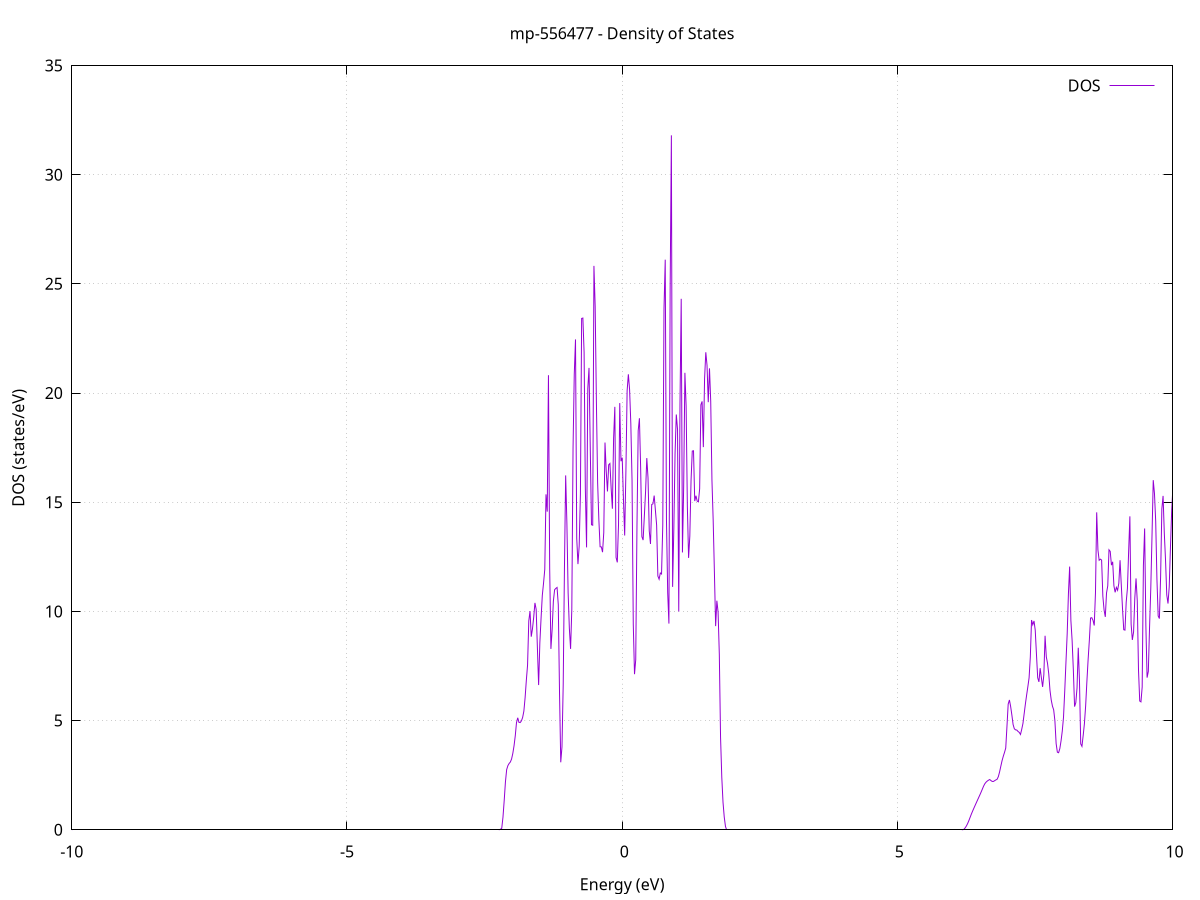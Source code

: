 set title 'mp-556477 - Density of States'
set xlabel 'Energy (eV)'
set ylabel 'DOS (states/eV)'
set grid
set xrange [-10:10]
set yrange [0:34.982]
set xzeroaxis lt -1
set terminal png size 800,600
set output 'mp-556477_dos_gnuplot.png'
plot '-' using 1:2 with lines title 'DOS'
-24.523100 0.000000
-24.500800 0.000000
-24.478500 0.000000
-24.456100 0.000000
-24.433800 0.000000
-24.411500 0.000000
-24.389100 0.000000
-24.366800 0.000000
-24.344500 0.000000
-24.322100 0.000000
-24.299800 0.000000
-24.277400 0.000000
-24.255100 0.000000
-24.232800 0.000000
-24.210400 0.000000
-24.188100 0.000000
-24.165800 0.000000
-24.143400 0.000000
-24.121100 0.000000
-24.098800 0.000000
-24.076400 0.000000
-24.054100 0.000000
-24.031800 0.000000
-24.009400 0.000000
-23.987100 0.000000
-23.964700 0.000000
-23.942400 0.000000
-23.920100 0.000000
-23.897700 0.000000
-23.875400 0.000000
-23.853100 0.000000
-23.830700 0.000000
-23.808400 0.000000
-23.786100 0.000000
-23.763700 0.000000
-23.741400 0.000000
-23.719100 0.000000
-23.696700 0.000000
-23.674400 0.000000
-23.652100 0.000000
-23.629700 0.000000
-23.607400 0.000000
-23.585000 0.000000
-23.562700 0.000000
-23.540400 0.000000
-23.518000 0.000000
-23.495700 0.000000
-23.473400 0.000000
-23.451000 0.000000
-23.428700 0.000000
-23.406400 0.000000
-23.384000 0.000000
-23.361700 0.000000
-23.339400 0.000000
-23.317000 0.000000
-23.294700 0.000000
-23.272300 0.000000
-23.250000 0.000000
-23.227700 0.000000
-23.205300 0.000000
-23.183000 0.000000
-23.160700 0.000000
-23.138300 0.000000
-23.116000 0.000000
-23.093700 0.000000
-23.071300 0.000000
-23.049000 0.000000
-23.026700 0.000000
-23.004300 0.000000
-22.982000 0.000000
-22.959700 0.000000
-22.937300 0.000000
-22.915000 0.000000
-22.892600 0.000000
-22.870300 0.000000
-22.848000 0.000000
-22.825600 0.000000
-22.803300 0.000000
-22.781000 0.000000
-22.758600 0.000000
-22.736300 0.000000
-22.714000 0.000000
-22.691600 0.000000
-22.669300 0.000000
-22.647000 0.000000
-22.624600 0.000000
-22.602300 0.000000
-22.579900 0.000000
-22.557600 0.000000
-22.535300 0.000000
-22.512900 0.000000
-22.490600 0.006600
-22.468300 0.950700
-22.445900 2.901500
-22.423600 5.218800
-22.401300 7.810200
-22.378900 22.354100
-22.356600 14.166100
-22.334300 9.086400
-22.311900 21.279000
-22.289600 14.607600
-22.267300 26.260300
-22.244900 40.705800
-22.222600 47.065300
-22.200200 30.784200
-22.177900 31.947600
-22.155600 23.009500
-22.133200 29.158300
-22.110900 32.478300
-22.088600 19.461900
-22.066200 21.073900
-22.043900 23.559400
-22.021600 33.301600
-21.999200 26.562700
-21.976900 18.171100
-21.954600 31.467100
-21.932200 33.101900
-21.909900 31.396600
-21.887600 61.122200
-21.865200 58.449500
-21.842900 44.561400
-21.820500 43.727200
-21.798200 45.211500
-21.775900 66.379100
-21.753500 76.207600
-21.731200 53.858900
-21.708900 67.403800
-21.686500 50.899300
-21.664200 108.742000
-21.641900 91.226300
-21.619500 47.571400
-21.597200 55.044000
-21.574900 12.003500
-21.552500 11.660100
-21.530200 11.661100
-21.507800 11.662800
-21.485500 11.665400
-21.463200 6.091400
-21.440800 0.000000
-21.418500 0.000000
-21.396200 0.000000
-21.373800 0.000000
-21.351500 0.000000
-21.329200 0.000000
-21.306800 0.000000
-21.284500 0.000000
-21.262200 0.000000
-21.239800 0.000000
-21.217500 0.000000
-21.195200 0.000000
-21.172800 0.000000
-21.150500 0.000000
-21.128100 0.000000
-21.105800 0.000000
-21.083500 0.000000
-21.061100 0.000000
-21.038800 0.000000
-21.016500 0.000000
-20.994100 0.000000
-20.971800 0.000000
-20.949500 0.000000
-20.927100 0.000000
-20.904800 0.000000
-20.882500 0.000000
-20.860100 0.000000
-20.837800 0.000000
-20.815400 0.000000
-20.793100 0.000000
-20.770800 0.000000
-20.748400 0.000000
-20.726100 0.000000
-20.703800 0.000000
-20.681400 0.000000
-20.659100 0.000000
-20.636800 0.000000
-20.614400 0.000000
-20.592100 0.000000
-20.569800 0.000000
-20.547400 0.000000
-20.525100 0.000000
-20.502800 0.000000
-20.480400 0.000000
-20.458100 0.000000
-20.435700 0.000000
-20.413400 0.000000
-20.391100 0.000000
-20.368700 0.000000
-20.346400 0.000000
-20.324100 0.000000
-20.301700 0.000000
-20.279400 0.000000
-20.257100 0.000000
-20.234700 0.000000
-20.212400 0.000000
-20.190100 0.000000
-20.167700 0.000000
-20.145400 0.000000
-20.123000 0.000000
-20.100700 0.000000
-20.078400 0.000000
-20.056000 0.000000
-20.033700 0.000000
-20.011400 0.000000
-19.989000 0.000000
-19.966700 0.000000
-19.944400 0.000000
-19.922000 0.000000
-19.899700 0.000000
-19.877400 0.000000
-19.855000 0.000000
-19.832700 0.000000
-19.810400 0.000000
-19.788000 0.000000
-19.765700 0.000000
-19.743300 0.000000
-19.721000 0.000000
-19.698700 0.000000
-19.676300 0.000000
-19.654000 0.000000
-19.631700 0.000000
-19.609300 0.000000
-19.587000 0.000000
-19.564700 0.000000
-19.542300 0.000000
-19.520000 0.000000
-19.497700 0.000000
-19.475300 0.000000
-19.453000 0.000000
-19.430600 0.000000
-19.408300 0.000000
-19.386000 0.000000
-19.363600 0.000000
-19.341300 0.000000
-19.319000 0.000000
-19.296600 0.000000
-19.274300 0.000000
-19.252000 0.000000
-19.229600 0.000000
-19.207300 0.000000
-19.185000 0.000000
-19.162600 0.000000
-19.140300 0.000000
-19.118000 0.000000
-19.095600 0.000000
-19.073300 0.000000
-19.050900 0.000000
-19.028600 0.000000
-19.006300 0.000000
-18.983900 0.000000
-18.961600 0.000000
-18.939300 0.000000
-18.916900 0.000000
-18.894600 0.000000
-18.872300 0.000000
-18.849900 0.000000
-18.827600 0.000000
-18.805300 0.000000
-18.782900 0.000000
-18.760600 0.000000
-18.738300 0.000000
-18.715900 0.000000
-18.693600 0.000000
-18.671200 0.000000
-18.648900 0.000000
-18.626600 0.000000
-18.604200 0.000000
-18.581900 0.000000
-18.559600 0.000000
-18.537200 0.000000
-18.514900 0.000000
-18.492600 0.000000
-18.470200 0.000000
-18.447900 0.000000
-18.425600 0.000000
-18.403200 0.000000
-18.380900 0.000000
-18.358500 0.000000
-18.336200 0.000000
-18.313900 0.000000
-18.291500 0.000000
-18.269200 0.000000
-18.246900 0.000000
-18.224500 0.000000
-18.202200 0.000000
-18.179900 0.000000
-18.157500 0.000000
-18.135200 0.000000
-18.112900 0.000000
-18.090500 0.000000
-18.068200 0.000000
-18.045900 0.000000
-18.023500 0.000000
-18.001200 0.000000
-17.978800 0.000000
-17.956500 0.000000
-17.934200 0.000000
-17.911800 0.000000
-17.889500 0.000000
-17.867200 0.000000
-17.844800 0.000000
-17.822500 0.000000
-17.800200 0.000000
-17.777800 0.000000
-17.755500 0.000000
-17.733200 0.000000
-17.710800 0.000000
-17.688500 0.000000
-17.666100 0.000000
-17.643800 0.000000
-17.621500 0.000000
-17.599100 0.000000
-17.576800 0.000000
-17.554500 0.000000
-17.532100 0.000000
-17.509800 0.000000
-17.487500 0.000000
-17.465100 0.000000
-17.442800 0.000000
-17.420500 0.000000
-17.398100 0.000000
-17.375800 0.000000
-17.353500 0.000000
-17.331100 0.000000
-17.308800 0.000000
-17.286400 0.000000
-17.264100 0.000000
-17.241800 0.000000
-17.219400 0.000000
-17.197100 0.000000
-17.174800 0.000000
-17.152400 0.000000
-17.130100 0.000000
-17.107800 0.000000
-17.085400 0.000000
-17.063100 0.000000
-17.040800 0.000000
-17.018400 0.000000
-16.996100 0.000000
-16.973700 0.000000
-16.951400 0.000000
-16.929100 0.000000
-16.906700 0.000000
-16.884400 0.000000
-16.862100 0.000000
-16.839700 0.000000
-16.817400 0.000000
-16.795100 0.000000
-16.772700 0.000000
-16.750400 0.000000
-16.728100 0.000000
-16.705700 0.000000
-16.683400 0.000000
-16.661100 0.000000
-16.638700 0.000000
-16.616400 0.000000
-16.594000 0.000000
-16.571700 0.000000
-16.549400 0.000000
-16.527000 0.000000
-16.504700 0.000000
-16.482400 0.000000
-16.460000 0.000000
-16.437700 0.000000
-16.415400 0.000000
-16.393000 0.000000
-16.370700 0.000000
-16.348400 0.000000
-16.326000 0.000000
-16.303700 0.000000
-16.281300 0.000000
-16.259000 0.000000
-16.236700 0.000000
-16.214300 0.000000
-16.192000 0.000000
-16.169700 0.000000
-16.147300 0.000000
-16.125000 0.000000
-16.102700 0.000000
-16.080300 0.000000
-16.058000 0.000000
-16.035700 0.000000
-16.013300 0.000000
-15.991000 0.000000
-15.968700 0.000000
-15.946300 0.000000
-15.924000 0.000000
-15.901600 0.000000
-15.879300 0.000000
-15.857000 0.000000
-15.834600 0.000000
-15.812300 0.000000
-15.790000 0.000000
-15.767600 0.000000
-15.745300 0.000000
-15.723000 0.000000
-15.700600 0.000000
-15.678300 0.000000
-15.656000 0.000000
-15.633600 0.000000
-15.611300 0.000000
-15.589000 0.000000
-15.566600 0.000000
-15.544300 0.000000
-15.521900 0.000000
-15.499600 0.000000
-15.477300 0.000000
-15.454900 0.000000
-15.432600 0.000000
-15.410300 0.000000
-15.387900 0.000000
-15.365600 0.000000
-15.343300 0.000000
-15.320900 0.000000
-15.298600 0.000000
-15.276300 0.000000
-15.253900 0.000000
-15.231600 0.000000
-15.209200 0.000000
-15.186900 0.000000
-15.164600 0.000000
-15.142200 0.000000
-15.119900 0.000000
-15.097600 0.000000
-15.075200 0.000000
-15.052900 0.000000
-15.030600 0.000000
-15.008200 0.000000
-14.985900 0.000000
-14.963600 0.000000
-14.941200 0.000000
-14.918900 0.000100
-14.896600 0.016200
-14.874200 0.058500
-14.851900 0.127300
-14.829500 0.222500
-14.807200 0.335200
-14.784900 0.443100
-14.762500 0.546200
-14.740200 0.650400
-14.717900 0.759500
-14.695500 0.873600
-14.673200 0.997000
-14.650900 1.141800
-14.628500 1.307200
-14.606200 1.458400
-14.583900 1.579600
-14.561500 1.676900
-14.539200 1.820500
-14.516800 1.958700
-14.494500 2.091200
-14.472200 2.222000
-14.449800 2.349500
-14.427500 2.453500
-14.405200 2.470400
-14.382800 2.487000
-14.360500 2.517300
-14.338200 2.593200
-14.315800 2.712200
-14.293500 2.873900
-14.271200 3.095500
-14.248800 3.394800
-14.226500 4.173700
-14.204200 4.782400
-14.181800 5.374700
-14.159500 6.137100
-14.137100 6.964300
-14.114800 7.795200
-14.092500 12.009200
-14.070100 19.910800
-14.047800 9.314600
-14.025500 7.621000
-14.003100 9.348400
-13.980800 11.264100
-13.958500 14.301900
-13.936100 21.011600
-13.913800 12.138600
-13.891500 12.052300
-13.869100 17.532500
-13.846800 21.306800
-13.824400 18.087100
-13.802100 12.457500
-13.779800 10.376700
-13.757400 9.694500
-13.735100 11.950200
-13.712800 13.081500
-13.690400 12.137300
-13.668100 18.407900
-13.645800 24.619400
-13.623400 36.569900
-13.601100 13.441200
-13.578800 15.921300
-13.556400 17.734000
-13.534100 14.706800
-13.511800 12.154100
-13.489400 13.572500
-13.467100 14.663100
-13.444700 17.109100
-13.422400 19.644600
-13.400100 28.888200
-13.377700 25.493100
-13.355400 25.410400
-13.333100 25.355300
-13.310700 27.517200
-13.288400 32.441100
-13.266100 23.344000
-13.243700 24.853400
-13.221400 9.460100
-13.199100 3.675200
-13.176700 3.063100
-13.154400 2.437900
-13.132000 1.456600
-13.109700 0.527200
-13.087400 0.028000
-13.065000 0.000000
-13.042700 0.000000
-13.020400 0.000000
-12.998000 0.000000
-12.975700 0.000000
-12.953400 0.000000
-12.931000 0.000000
-12.908700 0.000000
-12.886400 0.000000
-12.864000 0.000000
-12.841700 0.000000
-12.819400 0.000000
-12.797000 0.000000
-12.774700 0.000000
-12.752300 0.000000
-12.730000 0.000000
-12.707700 0.000000
-12.685300 0.000000
-12.663000 0.000000
-12.640700 0.000000
-12.618300 0.000000
-12.596000 0.000000
-12.573700 0.000000
-12.551300 0.000000
-12.529000 0.000000
-12.506700 0.000000
-12.484300 0.000000
-12.462000 0.000000
-12.439700 0.000000
-12.417300 0.000000
-12.395000 0.000000
-12.372600 0.000000
-12.350300 0.000000
-12.328000 0.000000
-12.305600 0.000000
-12.283300 0.000000
-12.261000 0.000000
-12.238600 0.000000
-12.216300 0.000000
-12.194000 0.000000
-12.171600 0.000000
-12.149300 0.000000
-12.127000 0.000000
-12.104600 0.000000
-12.082300 0.000000
-12.059900 0.000000
-12.037600 0.000000
-12.015300 0.000000
-11.992900 0.000000
-11.970600 0.000000
-11.948300 0.000000
-11.925900 0.000000
-11.903600 0.000000
-11.881300 0.000000
-11.858900 0.000000
-11.836600 0.000000
-11.814300 0.000000
-11.791900 0.000000
-11.769600 0.000000
-11.747300 0.000000
-11.724900 0.000000
-11.702600 0.000000
-11.680200 0.000000
-11.657900 0.000000
-11.635600 0.000000
-11.613200 0.000000
-11.590900 0.000000
-11.568600 0.000000
-11.546200 0.000000
-11.523900 0.000000
-11.501600 0.000000
-11.479200 0.000000
-11.456900 0.000000
-11.434600 0.000000
-11.412200 0.000000
-11.389900 0.000000
-11.367500 0.000000
-11.345200 0.000000
-11.322900 0.000000
-11.300500 0.000000
-11.278200 0.000000
-11.255900 0.000000
-11.233500 0.000000
-11.211200 0.000000
-11.188900 0.000000
-11.166500 0.000000
-11.144200 0.000000
-11.121900 0.000000
-11.099500 0.000000
-11.077200 0.000000
-11.054900 0.000000
-11.032500 0.000000
-11.010200 0.000000
-10.987800 0.000000
-10.965500 0.000000
-10.943200 0.000000
-10.920800 0.000000
-10.898500 0.000000
-10.876200 0.000000
-10.853800 0.000000
-10.831500 0.000000
-10.809200 0.000000
-10.786800 0.000000
-10.764500 0.000000
-10.742200 0.000000
-10.719800 0.000000
-10.697500 0.000000
-10.675100 0.000000
-10.652800 0.000000
-10.630500 0.000000
-10.608100 0.000000
-10.585800 0.000000
-10.563500 0.000000
-10.541100 0.000000
-10.518800 0.000000
-10.496500 0.000000
-10.474100 0.000000
-10.451800 0.000000
-10.429500 0.000000
-10.407100 0.000000
-10.384800 0.000000
-10.362500 0.000000
-10.340100 0.000000
-10.317800 0.000000
-10.295400 0.000000
-10.273100 0.000000
-10.250800 0.000000
-10.228400 0.000000
-10.206100 0.000000
-10.183800 0.000000
-10.161400 0.000000
-10.139100 0.000000
-10.116800 0.000000
-10.094400 0.000000
-10.072100 0.000000
-10.049800 0.000000
-10.027400 0.000000
-10.005100 0.000000
-9.982700 0.000000
-9.960400 0.000000
-9.938100 0.000000
-9.915700 0.000000
-9.893400 0.000000
-9.871100 0.000000
-9.848700 0.000000
-9.826400 0.000000
-9.804100 0.000000
-9.781700 0.000000
-9.759400 0.000000
-9.737100 0.000000
-9.714700 0.000000
-9.692400 0.000000
-9.670100 0.000000
-9.647700 0.000000
-9.625400 0.000000
-9.603000 0.000000
-9.580700 0.000000
-9.558400 0.000000
-9.536000 0.000000
-9.513700 0.000000
-9.491400 0.000000
-9.469000 0.000000
-9.446700 0.000000
-9.424400 0.000000
-9.402000 0.000000
-9.379700 0.000000
-9.357400 0.000000
-9.335000 0.000000
-9.312700 0.000000
-9.290400 0.000000
-9.268000 0.000000
-9.245700 0.000000
-9.223300 0.000000
-9.201000 0.000000
-9.178700 0.000000
-9.156300 0.000000
-9.134000 0.000000
-9.111700 0.000000
-9.089300 0.000000
-9.067000 0.000000
-9.044700 0.000000
-9.022300 0.000000
-9.000000 0.000000
-8.977700 0.000000
-8.955300 0.000000
-8.933000 0.000000
-8.910600 0.000000
-8.888300 0.000000
-8.866000 0.000000
-8.843600 0.000000
-8.821300 0.000000
-8.799000 0.000000
-8.776600 0.000000
-8.754300 0.000000
-8.732000 0.000000
-8.709600 0.000000
-8.687300 0.000000
-8.665000 0.000000
-8.642600 0.000000
-8.620300 0.000000
-8.598000 0.000000
-8.575600 0.000000
-8.553300 0.000000
-8.530900 0.000000
-8.508600 0.000000
-8.486300 0.000000
-8.463900 0.000000
-8.441600 0.000000
-8.419300 0.000000
-8.396900 0.000000
-8.374600 0.000000
-8.352300 0.000000
-8.329900 0.000000
-8.307600 0.000000
-8.285300 0.000000
-8.262900 0.000000
-8.240600 0.000000
-8.218200 0.000000
-8.195900 0.000000
-8.173600 0.000000
-8.151200 0.000000
-8.128900 0.000000
-8.106600 0.000000
-8.084200 0.000000
-8.061900 0.000000
-8.039600 0.000000
-8.017200 0.000000
-7.994900 0.000000
-7.972600 0.000000
-7.950200 0.000000
-7.927900 0.000000
-7.905600 0.000000
-7.883200 0.000000
-7.860900 0.000000
-7.838500 0.000000
-7.816200 0.000000
-7.793900 0.000000
-7.771500 0.000000
-7.749200 0.000000
-7.726900 0.000000
-7.704500 0.000000
-7.682200 0.000000
-7.659900 0.000000
-7.637500 0.000000
-7.615200 0.000000
-7.592900 0.000000
-7.570500 0.000000
-7.548200 0.000000
-7.525800 0.000000
-7.503500 0.000000
-7.481200 0.000000
-7.458800 0.000000
-7.436500 0.000000
-7.414200 0.000000
-7.391800 0.000000
-7.369500 0.000000
-7.347200 0.000000
-7.324800 0.000000
-7.302500 0.000000
-7.280200 0.000000
-7.257800 0.000000
-7.235500 0.000000
-7.213200 0.000000
-7.190800 0.000000
-7.168500 0.000000
-7.146100 0.000000
-7.123800 0.000000
-7.101500 0.000000
-7.079100 0.000000
-7.056800 0.000000
-7.034500 0.000000
-7.012100 0.000000
-6.989800 0.000000
-6.967500 0.000000
-6.945100 0.000000
-6.922800 0.000000
-6.900500 0.000000
-6.878100 0.000000
-6.855800 0.000000
-6.833400 0.000000
-6.811100 0.000000
-6.788800 0.000000
-6.766400 0.000000
-6.744100 0.000000
-6.721800 0.000000
-6.699400 0.000000
-6.677100 0.000000
-6.654800 0.000000
-6.632400 0.000000
-6.610100 0.000000
-6.587800 0.000000
-6.565400 0.000000
-6.543100 0.000000
-6.520800 0.000000
-6.498400 0.000000
-6.476100 0.000000
-6.453700 0.000000
-6.431400 0.000000
-6.409100 0.000000
-6.386700 0.000000
-6.364400 0.000000
-6.342100 0.000000
-6.319700 0.000000
-6.297400 0.000000
-6.275100 0.000000
-6.252700 0.000000
-6.230400 0.000000
-6.208100 0.000000
-6.185700 0.000000
-6.163400 0.000000
-6.141000 0.000000
-6.118700 0.000000
-6.096400 0.000000
-6.074000 0.000000
-6.051700 0.000000
-6.029400 0.000000
-6.007000 0.000000
-5.984700 0.000000
-5.962400 0.000000
-5.940000 0.000000
-5.917700 0.000000
-5.895400 0.000000
-5.873000 0.000000
-5.850700 0.000000
-5.828400 0.000000
-5.806000 0.000000
-5.783700 0.000000
-5.761300 0.000000
-5.739000 0.000000
-5.716700 0.000000
-5.694300 0.000000
-5.672000 0.000000
-5.649700 0.000000
-5.627300 0.000000
-5.605000 0.000000
-5.582700 0.000000
-5.560300 0.000000
-5.538000 0.000000
-5.515700 0.000000
-5.493300 0.000000
-5.471000 0.000000
-5.448700 0.000000
-5.426300 0.000000
-5.404000 0.000000
-5.381600 0.000000
-5.359300 0.000000
-5.337000 0.000000
-5.314600 0.000000
-5.292300 0.000000
-5.270000 0.000000
-5.247600 0.000000
-5.225300 0.000000
-5.203000 0.000000
-5.180600 0.000000
-5.158300 0.000000
-5.136000 0.000000
-5.113600 0.000000
-5.091300 0.000000
-5.068900 0.000000
-5.046600 0.000000
-5.024300 0.000000
-5.001900 0.000000
-4.979600 0.000000
-4.957300 0.000000
-4.934900 0.000000
-4.912600 0.000000
-4.890300 0.000000
-4.867900 0.000000
-4.845600 0.000000
-4.823300 0.000000
-4.800900 0.000000
-4.778600 0.000000
-4.756300 0.000000
-4.733900 0.000000
-4.711600 0.000000
-4.689200 0.000000
-4.666900 0.000000
-4.644600 0.000000
-4.622200 0.000000
-4.599900 0.000000
-4.577600 0.000000
-4.555200 0.000000
-4.532900 0.000000
-4.510600 0.000000
-4.488200 0.000000
-4.465900 0.000000
-4.443600 0.000000
-4.421200 0.000000
-4.398900 0.000000
-4.376500 0.000000
-4.354200 0.000000
-4.331900 0.000000
-4.309500 0.000000
-4.287200 0.000000
-4.264900 0.000000
-4.242500 0.000000
-4.220200 0.000000
-4.197900 0.000000
-4.175500 0.000000
-4.153200 0.000000
-4.130900 0.000000
-4.108500 0.000000
-4.086200 0.000000
-4.063900 0.000000
-4.041500 0.000000
-4.019200 0.000000
-3.996800 0.000000
-3.974500 0.000000
-3.952200 0.000000
-3.929800 0.000000
-3.907500 0.000000
-3.885200 0.000000
-3.862800 0.000000
-3.840500 0.000000
-3.818200 0.000000
-3.795800 0.000000
-3.773500 0.000000
-3.751200 0.000000
-3.728800 0.000000
-3.706500 0.000000
-3.684100 0.000000
-3.661800 0.000000
-3.639500 0.000000
-3.617100 0.000000
-3.594800 0.000000
-3.572500 0.000000
-3.550100 0.000000
-3.527800 0.000000
-3.505500 0.000000
-3.483100 0.000000
-3.460800 0.000000
-3.438500 0.000000
-3.416100 0.000000
-3.393800 0.000000
-3.371500 0.000000
-3.349100 0.000000
-3.326800 0.000000
-3.304400 0.000000
-3.282100 0.000000
-3.259800 0.000000
-3.237400 0.000000
-3.215100 0.000000
-3.192800 0.000000
-3.170400 0.000000
-3.148100 0.000000
-3.125800 0.000000
-3.103400 0.000000
-3.081100 0.000000
-3.058800 0.000000
-3.036400 0.000000
-3.014100 0.000000
-2.991700 0.000000
-2.969400 0.000000
-2.947100 0.000000
-2.924700 0.000000
-2.902400 0.000000
-2.880100 0.000000
-2.857700 0.000000
-2.835400 0.000000
-2.813100 0.000000
-2.790700 0.000000
-2.768400 0.000000
-2.746100 0.000000
-2.723700 0.000000
-2.701400 0.000000
-2.679100 0.000000
-2.656700 0.000000
-2.634400 0.000000
-2.612000 0.000000
-2.589700 0.000000
-2.567400 0.000000
-2.545000 0.000000
-2.522700 0.000000
-2.500400 0.000000
-2.478000 0.000000
-2.455700 0.000000
-2.433400 0.000000
-2.411000 0.000000
-2.388700 0.000000
-2.366400 0.000000
-2.344000 0.000000
-2.321700 0.000000
-2.299400 0.000000
-2.277000 0.000000
-2.254700 0.000000
-2.232300 0.003500
-2.210000 0.026300
-2.187700 0.070400
-2.165300 0.576500
-2.143000 1.338200
-2.120700 2.190300
-2.098300 2.755000
-2.076000 2.937400
-2.053700 3.035900
-2.031300 3.102200
-2.009000 3.240100
-1.986700 3.495700
-1.964300 3.845000
-1.942000 4.303300
-1.919600 4.907200
-1.897300 5.129500
-1.875000 4.919000
-1.852600 4.909800
-1.830300 4.986400
-1.808000 5.144100
-1.785600 5.435100
-1.763300 6.047700
-1.741000 6.838200
-1.718600 7.539900
-1.696300 9.566000
-1.674000 10.014800
-1.651600 8.842700
-1.629300 9.204600
-1.607000 9.729600
-1.584600 10.389700
-1.562300 10.094500
-1.539900 8.332400
-1.517600 6.626900
-1.495300 8.570700
-1.472900 9.700800
-1.450600 10.735500
-1.428300 11.291500
-1.405900 11.922700
-1.383600 15.361200
-1.361300 14.567400
-1.338900 20.815600
-1.316600 11.973200
-1.294300 8.282100
-1.271900 9.170400
-1.249600 10.469700
-1.227200 10.991800
-1.204900 11.053700
-1.182600 11.097100
-1.160200 10.300500
-1.137900 6.279400
-1.115600 3.090800
-1.093200 3.799900
-1.070900 6.633900
-1.048600 11.945600
-1.026200 16.226800
-1.003900 14.026000
-0.981600 10.853200
-0.959200 9.221100
-0.936900 8.281600
-0.914600 10.095100
-0.892200 17.456600
-0.869900 20.864900
-0.847500 22.454600
-0.825200 13.347200
-0.802900 12.167000
-0.780500 12.997100
-0.758200 15.374300
-0.735900 23.417100
-0.713500 23.434000
-0.691200 21.861500
-0.668900 15.639700
-0.646500 12.932200
-0.624200 20.202100
-0.601900 21.151300
-0.579500 17.521100
-0.557200 13.968800
-0.534800 13.947300
-0.512500 25.823200
-0.490200 23.981800
-0.467800 19.594900
-0.445500 15.894400
-0.423200 14.207500
-0.400800 12.959100
-0.378500 12.955400
-0.356200 12.712600
-0.333800 13.612100
-0.311500 17.731900
-0.289200 16.425700
-0.266800 15.493400
-0.244500 16.713900
-0.222200 16.773400
-0.199800 15.642200
-0.177500 14.702600
-0.155100 17.933500
-0.132800 19.367600
-0.110500 12.467400
-0.088100 12.246200
-0.065800 13.981600
-0.043500 19.540100
-0.021100 16.878000
0.001200 17.038700
0.023500 15.144600
0.045900 13.476300
0.068200 16.395600
0.090500 20.102800
0.112900 20.858700
0.135200 20.159100
0.157600 18.602300
0.179900 15.980700
0.202200 9.422000
0.224600 7.125200
0.246900 7.787500
0.269200 13.878900
0.291600 18.277500
0.313900 18.847000
0.336200 16.566600
0.358600 13.425100
0.380900 13.266100
0.403200 14.360300
0.425600 15.484600
0.447900 17.020500
0.470200 16.113600
0.492600 13.684900
0.514900 13.088800
0.537300 14.895000
0.559600 14.926700
0.581900 15.303200
0.604300 14.630900
0.626600 13.949600
0.648900 11.620700
0.671300 11.473700
0.693600 11.758300
0.715900 11.714300
0.738300 13.954800
0.760600 23.868100
0.782900 26.106200
0.805300 14.201300
0.827600 10.853400
0.849900 9.441100
0.872300 24.751700
0.894600 31.801700
0.917000 11.122600
0.939300 13.821400
0.961600 17.242700
0.984000 19.017300
1.006300 18.343100
1.028600 9.997600
1.051000 19.477400
1.073300 24.314600
1.095600 12.700200
1.118000 15.728300
1.140300 20.927000
1.162600 19.402400
1.185000 14.794200
1.207300 12.450700
1.229700 13.450200
1.252000 16.001100
1.274300 17.343000
1.296700 17.356200
1.319000 15.053300
1.341300 15.297800
1.363700 15.049200
1.386000 15.017800
1.408300 15.615900
1.430700 19.460900
1.453000 19.617300
1.475300 17.524200
1.497700 20.653300
1.520000 21.866900
1.542300 21.270400
1.564700 19.581900
1.587000 21.131400
1.609400 19.626600
1.631700 16.005300
1.654000 14.180000
1.676400 11.779300
1.698700 9.326800
1.721000 10.490900
1.743400 9.968200
1.765700 8.029000
1.788000 4.244400
1.810400 2.405100
1.832700 1.265100
1.855000 0.585100
1.877400 0.153200
1.899700 0.000000
1.922100 0.000000
1.944400 0.000000
1.966700 0.000000
1.989100 0.000000
2.011400 0.000000
2.033700 0.000000
2.056100 0.000000
2.078400 0.000000
2.100700 0.000000
2.123100 0.000000
2.145400 0.000000
2.167700 0.000000
2.190100 0.000000
2.212400 0.000000
2.234700 0.000000
2.257100 0.000000
2.279400 0.000000
2.301800 0.000000
2.324100 0.000000
2.346400 0.000000
2.368800 0.000000
2.391100 0.000000
2.413400 0.000000
2.435800 0.000000
2.458100 0.000000
2.480400 0.000000
2.502800 0.000000
2.525100 0.000000
2.547400 0.000000
2.569800 0.000000
2.592100 0.000000
2.614500 0.000000
2.636800 0.000000
2.659100 0.000000
2.681500 0.000000
2.703800 0.000000
2.726100 0.000000
2.748500 0.000000
2.770800 0.000000
2.793100 0.000000
2.815500 0.000000
2.837800 0.000000
2.860100 0.000000
2.882500 0.000000
2.904800 0.000000
2.927100 0.000000
2.949500 0.000000
2.971800 0.000000
2.994200 0.000000
3.016500 0.000000
3.038800 0.000000
3.061200 0.000000
3.083500 0.000000
3.105800 0.000000
3.128200 0.000000
3.150500 0.000000
3.172800 0.000000
3.195200 0.000000
3.217500 0.000000
3.239800 0.000000
3.262200 0.000000
3.284500 0.000000
3.306900 0.000000
3.329200 0.000000
3.351500 0.000000
3.373900 0.000000
3.396200 0.000000
3.418500 0.000000
3.440900 0.000000
3.463200 0.000000
3.485500 0.000000
3.507900 0.000000
3.530200 0.000000
3.552500 0.000000
3.574900 0.000000
3.597200 0.000000
3.619500 0.000000
3.641900 0.000000
3.664200 0.000000
3.686600 0.000000
3.708900 0.000000
3.731200 0.000000
3.753600 0.000000
3.775900 0.000000
3.798200 0.000000
3.820600 0.000000
3.842900 0.000000
3.865200 0.000000
3.887600 0.000000
3.909900 0.000000
3.932200 0.000000
3.954600 0.000000
3.976900 0.000000
3.999200 0.000000
4.021600 0.000000
4.043900 0.000000
4.066300 0.000000
4.088600 0.000000
4.110900 0.000000
4.133300 0.000000
4.155600 0.000000
4.177900 0.000000
4.200300 0.000000
4.222600 0.000000
4.244900 0.000000
4.267300 0.000000
4.289600 0.000000
4.311900 0.000000
4.334300 0.000000
4.356600 0.000000
4.379000 0.000000
4.401300 0.000000
4.423600 0.000000
4.446000 0.000000
4.468300 0.000000
4.490600 0.000000
4.513000 0.000000
4.535300 0.000000
4.557600 0.000000
4.580000 0.000000
4.602300 0.000000
4.624600 0.000000
4.647000 0.000000
4.669300 0.000000
4.691600 0.000000
4.714000 0.000000
4.736300 0.000000
4.758700 0.000000
4.781000 0.000000
4.803300 0.000000
4.825700 0.000000
4.848000 0.000000
4.870300 0.000000
4.892700 0.000000
4.915000 0.000000
4.937300 0.000000
4.959700 0.000000
4.982000 0.000000
5.004300 0.000000
5.026700 0.000000
5.049000 0.000000
5.071400 0.000000
5.093700 0.000000
5.116000 0.000000
5.138400 0.000000
5.160700 0.000000
5.183000 0.000000
5.205400 0.000000
5.227700 0.000000
5.250000 0.000000
5.272400 0.000000
5.294700 0.000000
5.317000 0.000000
5.339400 0.000000
5.361700 0.000000
5.384000 0.000000
5.406400 0.000000
5.428700 0.000000
5.451100 0.000000
5.473400 0.000000
5.495700 0.000000
5.518100 0.000000
5.540400 0.000000
5.562700 0.000000
5.585100 0.000000
5.607400 0.000000
5.629700 0.000000
5.652100 0.000000
5.674400 0.000000
5.696700 0.000000
5.719100 0.000000
5.741400 0.000000
5.763800 0.000000
5.786100 0.000000
5.808400 0.000000
5.830800 0.000000
5.853100 0.000000
5.875400 0.000000
5.897800 0.000000
5.920100 0.000000
5.942400 0.000000
5.964800 0.000000
5.987100 0.000000
6.009400 0.000000
6.031800 0.000000
6.054100 0.000000
6.076400 0.000000
6.098800 0.000000
6.121100 0.000000
6.143500 0.000000
6.165800 0.000000
6.188100 0.000200
6.210500 0.023500
6.232800 0.086800
6.255100 0.174000
6.277500 0.285000
6.299800 0.419200
6.322100 0.565200
6.344500 0.713300
6.366800 0.847200
6.389100 0.976900
6.411500 1.104400
6.433800 1.229700
6.456200 1.354300
6.478500 1.478000
6.500800 1.601400
6.523200 1.731200
6.545500 1.864800
6.567800 2.000400
6.590200 2.108600
6.612500 2.180500
6.634800 2.231600
6.657200 2.271700
6.679500 2.301200
6.701800 2.252600
6.724200 2.213400
6.746500 2.212500
6.768800 2.249700
6.791200 2.284000
6.813500 2.314700
6.835900 2.436700
6.858200 2.649300
6.880500 2.909100
6.902900 3.162000
6.925200 3.364600
6.947500 3.541300
6.969900 3.741100
6.992200 4.734400
7.014500 5.756100
7.036900 5.944600
7.059200 5.643800
7.081500 5.250700
7.103900 4.818100
7.126200 4.625000
7.148500 4.575300
7.170900 4.566700
7.193200 4.502900
7.215600 4.458700
7.237900 4.363700
7.260200 4.597900
7.282600 4.867400
7.304900 5.317600
7.327200 5.762700
7.349600 6.171200
7.371900 6.552900
7.394200 6.959100
7.416600 7.909300
7.438900 9.605000
7.461200 9.387800
7.483600 9.563600
7.505900 9.141200
7.528300 8.030300
7.550600 6.962400
7.572900 6.772200
7.595300 7.401200
7.617600 6.957100
7.639900 6.542600
7.662300 7.095000
7.684600 8.883500
7.706900 7.918800
7.729300 7.619700
7.751600 7.140900
7.773900 6.385200
7.796300 5.946000
7.818600 5.663800
7.840900 5.493200
7.863300 4.992000
7.885600 3.949300
7.908000 3.553100
7.930300 3.528900
7.952600 3.716300
7.975000 4.073300
7.997300 4.521900
8.019600 5.152100
8.042000 6.352200
8.064300 7.683000
8.086600 8.982300
8.109000 10.818900
8.131300 12.052500
8.153600 9.587600
8.176000 8.671600
8.198300 7.324600
8.220700 5.639900
8.243000 5.819000
8.265300 6.490700
8.287700 8.334400
8.310000 6.802300
8.332300 3.932700
8.354700 3.820000
8.377000 4.315100
8.399300 4.855900
8.421700 5.667900
8.444000 6.767100
8.466300 7.770700
8.488700 8.660500
8.511000 9.696600
8.533300 9.712300
8.555700 9.591400
8.578000 9.354900
8.600400 10.843200
8.622700 14.537700
8.645000 12.817500
8.667400 12.342600
8.689700 12.392500
8.712000 12.349700
8.734400 10.699200
8.756700 10.066900
8.779000 9.749000
8.801400 10.849300
8.823700 11.169800
8.846000 12.821900
8.868400 12.749800
8.890700 12.119100
8.913100 12.272300
8.935400 11.174000
8.957700 10.874100
8.980100 11.100900
9.002400 10.968800
9.024700 11.287200
9.047100 12.343100
9.069400 11.214900
9.091700 10.134900
9.114100 9.161900
9.136400 9.143200
9.158700 10.420700
9.181100 11.054900
9.203400 12.771800
9.225700 14.352000
9.248100 9.420000
9.270400 8.694000
9.292800 9.056700
9.315100 10.611400
9.337400 11.509100
9.359800 10.485300
9.382100 7.331800
9.404400 5.895800
9.426800 5.857400
9.449100 6.534600
9.471400 12.108400
9.493800 13.798700
9.516100 9.347700
9.538400 6.967500
9.560800 7.251000
9.583100 9.269200
9.605500 11.061400
9.627800 13.471100
9.650100 16.011300
9.672500 15.396800
9.694800 14.123100
9.717100 11.482700
9.739500 9.791100
9.761800 9.672600
9.784100 11.599400
9.806500 14.692000
9.828800 15.289700
9.851100 13.585800
9.873500 12.341400
9.895800 10.754400
9.918100 10.359700
9.940500 11.123400
9.962800 12.935800
9.985200 14.616200
10.007500 15.682400
10.029800 19.624300
10.052200 11.979800
10.074500 10.519700
10.096800 11.925400
10.119200 13.607400
10.141500 14.459400
10.163800 12.857200
10.186200 10.558900
10.208500 10.498000
10.230800 10.701100
10.253200 11.278900
10.275500 11.589100
10.297800 11.861900
10.320200 11.387400
10.342500 10.278400
10.364900 9.202500
10.387200 8.259000
10.409500 7.339800
10.431900 7.376700
10.454200 7.850300
10.476500 8.283700
10.498900 8.744400
10.521200 9.062800
10.543500 11.364000
10.565900 12.958000
10.588200 11.974500
10.610500 11.646400
10.632900 12.618900
10.655200 12.336000
10.677600 11.888800
10.699900 11.565800
10.722200 10.879000
10.744600 10.607600
10.766900 10.814800
10.789200 10.731900
10.811600 10.206600
10.833900 9.558200
10.856200 9.380900
10.878600 11.025300
10.900900 10.404100
10.923200 9.975400
10.945600 9.812900
10.967900 9.778400
10.990200 9.763900
11.012600 9.750800
11.034900 9.759700
11.057300 7.989300
11.079600 7.425500
11.101900 7.602500
11.124300 7.961300
11.146600 8.420900
11.168900 12.336600
11.191300 11.504300
11.213600 10.509900
11.235900 9.765400
11.258300 9.354300
11.280600 9.847400
11.302900 10.104400
11.325300 12.339800
11.347600 15.107100
11.370000 15.403300
11.392300 15.880200
11.414600 10.124500
11.437000 8.947700
11.459300 10.938200
11.481600 15.399500
11.504000 14.235500
11.526300 12.149500
11.548600 12.394300
11.571000 13.929300
11.593300 13.764600
11.615600 12.106900
11.638000 9.596000
11.660300 8.799300
11.682600 9.838000
11.705000 10.123200
11.727300 10.841500
11.749700 11.225100
11.772000 11.703900
11.794300 12.878100
11.816700 10.590200
11.839000 9.003200
11.861300 9.319500
11.883700 11.601100
11.906000 10.775000
11.928300 10.114400
11.950700 7.682900
11.973000 6.871500
11.995300 6.539000
12.017700 6.839600
12.040000 7.286100
12.062400 7.648400
12.084700 7.637400
12.107000 8.591200
12.129400 8.967100
12.151700 8.528200
12.174000 7.921600
12.196400 7.035700
12.218700 6.857700
12.241000 7.187700
12.263400 9.397200
12.285700 12.321200
12.308000 14.517000
12.330400 13.801500
12.352700 12.086100
12.375000 10.342100
12.397400 11.148700
12.419700 13.071600
12.442100 11.881700
12.464400 10.691200
12.486700 10.895900
12.509100 11.657800
12.531400 11.918100
12.553700 9.920000
12.576100 8.299700
12.598400 6.899500
12.620700 6.450100
12.643100 6.796000
12.665400 6.649100
12.687700 6.132300
12.710100 6.675100
12.732400 6.783500
12.754800 7.709900
12.777100 9.009900
12.799400 9.563700
12.821800 9.595300
12.844100 9.593400
12.866400 9.545600
12.888800 9.729800
12.911100 8.174400
12.933400 7.140500
12.955800 6.754800
12.978100 6.595800
13.000400 6.483200
13.022800 6.322600
13.045100 6.174800
13.067400 6.386900
13.089800 7.925200
13.112100 10.425800
13.134500 14.191300
13.156800 6.745100
13.179100 5.702400
13.201500 5.467800
13.223800 5.357200
13.246100 5.373000
13.268500 5.545000
13.290800 5.925400
13.313100 6.239700
13.335500 6.526100
13.357800 6.802300
13.380100 7.426400
13.402500 7.811500
13.424800 8.661000
13.447100 8.422300
13.469500 8.492200
13.491800 8.576000
13.514200 8.664600
13.536500 8.117100
13.558800 7.435000
13.581200 7.094200
13.603500 7.099300
13.625800 7.583000
13.648200 8.386000
13.670500 9.194500
13.692800 9.977300
13.715200 10.324300
13.737500 9.211600
13.759800 9.678200
13.782200 10.668400
13.804500 9.986600
13.826900 9.927500
13.849200 8.629500
13.871500 7.685800
13.893900 7.420300
13.916200 7.984600
13.938500 8.835800
13.960900 9.057900
13.983200 8.593000
14.005500 7.268800
14.027900 6.345400
14.050200 6.126700
14.072500 5.949100
14.094900 5.814900
14.117200 5.694200
14.139500 5.415500
14.161900 5.093400
14.184200 4.695400
14.206600 4.475000
14.228900 4.324000
14.251200 4.224000
14.273600 4.150300
14.295900 4.190900
14.318200 4.307600
14.340600 4.413700
14.362900 4.485800
14.385200 4.645700
14.407600 4.942100
14.429900 4.968300
14.452200 4.861800
14.474600 4.854700
14.496900 4.842100
14.519300 4.824600
14.541600 4.803400
14.563900 4.775200
14.586300 4.746100
14.608600 4.718500
14.630900 4.691700
14.653300 4.668600
14.675600 4.644600
14.697900 4.625800
14.720300 4.540600
14.742600 4.480800
14.764900 4.482700
14.787300 4.546200
14.809600 4.710300
14.831900 4.943400
14.854300 5.097100
14.876600 5.149400
14.899000 5.218700
14.921300 5.341800
14.943600 5.429600
14.966000 5.465500
14.988300 5.455400
15.010600 5.276100
15.033000 5.042300
15.055300 5.054400
15.077600 5.105200
15.100000 5.158800
15.122300 5.211800
15.144600 5.314500
15.167000 5.473600
15.189300 6.060500
15.211700 7.102600
15.234000 7.304200
15.256300 7.373800
15.278700 7.646700
15.301000 7.555100
15.323300 6.842800
15.345700 5.915100
15.368000 4.886100
15.390300 4.535900
15.412700 4.499600
15.435000 4.639500
15.457300 4.774900
15.479700 4.962800
15.502000 5.115200
15.524300 5.262600
15.546700 6.513900
15.569000 8.006000
15.591400 8.480100
15.613700 8.387600
15.636000 7.346300
15.658400 7.800200
15.680700 8.153200
15.703000 6.439900
15.725400 5.615700
15.747700 5.246400
15.770000 4.628500
15.792400 3.988300
15.814700 3.929600
15.837000 4.331400
15.859400 4.926600
15.881700 5.799000
15.904100 7.623600
15.926400 11.515800
15.948700 10.902900
15.971100 8.123500
15.993400 6.796200
16.015700 5.189100
16.038100 3.512600
16.060400 2.350400
16.082700 1.970600
16.105100 1.938700
16.127400 2.057200
16.149700 2.270000
16.172100 2.622600
16.194400 2.893400
16.216700 2.871300
16.239100 2.942000
16.261400 3.016700
16.283800 3.076800
16.306100 3.151700
16.328400 3.240800
16.350800 3.342100
16.373100 3.455600
16.395400 3.517000
16.417800 3.569100
16.440100 3.603200
16.462400 3.614600
16.484800 3.622100
16.507100 3.705500
16.529400 3.887600
16.551800 3.861700
16.574100 3.852000
16.596400 3.869400
16.618800 3.944800
16.641100 4.071200
16.663500 4.246400
16.685800 4.465000
16.708100 4.531900
16.730500 4.553500
16.752800 4.569500
16.775100 4.572600
16.797500 4.595100
16.819800 4.631300
16.842100 4.682000
16.864500 4.707800
16.886800 4.755300
16.909100 4.861400
16.931500 4.159700
16.953800 3.857700
16.976200 3.603100
16.998500 3.491200
17.020800 3.540800
17.043200 3.705100
17.065500 4.087100
17.087800 4.381000
17.110200 4.489300
17.132500 4.487600
17.154800 4.251100
17.177200 4.029400
17.199500 3.694900
17.221800 3.349900
17.244200 3.037800
17.266500 2.750700
17.288800 2.488500
17.311200 2.339800
17.333500 2.343000
17.355900 2.369500
17.378200 2.414100
17.400500 2.743900
17.422900 3.079100
17.445200 3.142200
17.467500 3.198800
17.489900 3.312300
17.512200 3.424300
17.534500 3.527300
17.556900 3.621300
17.579200 6.134100
17.601500 3.115200
17.623900 2.088100
17.646200 1.949100
17.668600 1.816600
17.690900 1.691500
17.713200 1.569300
17.735600 1.455500
17.757900 1.353900
17.780200 1.264300
17.802600 1.180800
17.824900 1.076700
17.847200 0.945300
17.869600 0.821900
17.891900 0.705500
17.914200 0.613300
17.936600 0.533500
17.958900 0.456900
17.981200 0.383300
18.003600 0.310600
18.025900 0.237200
18.048300 0.163300
18.070600 0.088700
18.092900 0.024600
18.115300 0.000200
18.137600 0.000000
18.159900 0.000000
18.182300 0.000000
18.204600 0.000000
18.226900 0.000000
18.249300 0.000000
18.271600 0.000000
18.293900 0.000000
18.316300 0.000000
18.338600 0.000000
18.361000 0.000000
18.383300 0.000000
18.405600 0.000000
18.428000 0.000000
18.450300 0.000000
18.472600 0.000000
18.495000 0.000000
18.517300 0.000000
18.539600 0.000000
18.562000 0.000000
18.584300 0.000000
18.606600 0.000000
18.629000 0.000000
18.651300 0.000000
18.673600 0.000000
18.696000 0.000000
18.718300 0.000000
18.740700 0.000000
18.763000 0.000000
18.785300 0.000000
18.807700 0.000000
18.830000 0.000000
18.852300 0.000000
18.874700 0.000000
18.897000 0.000000
18.919300 0.000000
18.941700 0.000000
18.964000 0.000000
18.986300 0.000000
19.008700 0.000000
19.031000 0.000000
19.053400 0.000000
19.075700 0.000000
19.098000 0.000000
19.120400 0.000000
19.142700 0.000000
19.165000 0.000000
19.187400 0.000000
19.209700 0.000000
19.232000 0.000000
19.254400 0.000000
19.276700 0.000000
19.299000 0.000000
19.321400 0.000000
19.343700 0.000000
19.366000 0.000000
19.388400 0.000000
19.410700 0.000000
19.433100 0.000000
19.455400 0.000000
19.477700 0.000000
19.500100 0.000000
19.522400 0.000000
19.544700 0.000000
19.567100 0.000000
19.589400 0.000000
19.611700 0.000000
19.634100 0.000000
19.656400 0.000000
19.678700 0.000000
19.701100 0.000000
19.723400 0.000000
19.745700 0.000000
19.768100 0.000000
19.790400 0.000000
19.812800 0.000000
19.835100 0.000000
19.857400 0.000000
19.879800 0.000000
19.902100 0.000000
19.924400 0.000000
19.946800 0.000000
19.969100 0.000000
19.991400 0.000000
20.013800 0.000000
20.036100 0.000000
20.058400 0.000000
20.080800 0.000000
20.103100 0.000000
20.125500 0.000000
20.147800 0.000000
e
